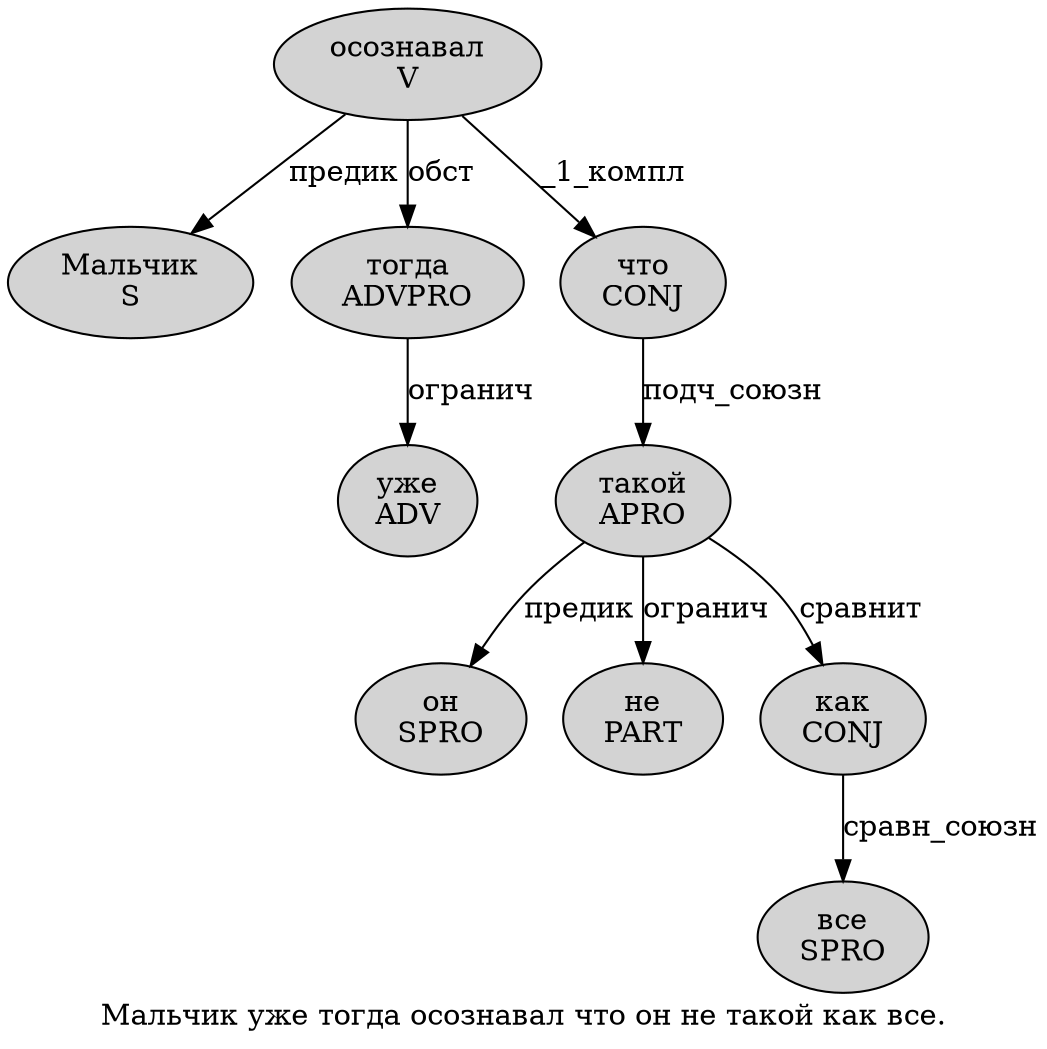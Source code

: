 digraph SENTENCE_4343 {
	graph [label="Мальчик уже тогда осознавал что он не такой как все."]
	node [style=filled]
		0 [label="Мальчик
S" color="" fillcolor=lightgray penwidth=1 shape=ellipse]
		1 [label="уже
ADV" color="" fillcolor=lightgray penwidth=1 shape=ellipse]
		2 [label="тогда
ADVPRO" color="" fillcolor=lightgray penwidth=1 shape=ellipse]
		3 [label="осознавал
V" color="" fillcolor=lightgray penwidth=1 shape=ellipse]
		4 [label="что
CONJ" color="" fillcolor=lightgray penwidth=1 shape=ellipse]
		5 [label="он
SPRO" color="" fillcolor=lightgray penwidth=1 shape=ellipse]
		6 [label="не
PART" color="" fillcolor=lightgray penwidth=1 shape=ellipse]
		7 [label="такой
APRO" color="" fillcolor=lightgray penwidth=1 shape=ellipse]
		8 [label="как
CONJ" color="" fillcolor=lightgray penwidth=1 shape=ellipse]
		9 [label="все
SPRO" color="" fillcolor=lightgray penwidth=1 shape=ellipse]
			3 -> 0 [label="предик"]
			3 -> 2 [label="обст"]
			3 -> 4 [label="_1_компл"]
			4 -> 7 [label="подч_союзн"]
			8 -> 9 [label="сравн_союзн"]
			7 -> 5 [label="предик"]
			7 -> 6 [label="огранич"]
			7 -> 8 [label="сравнит"]
			2 -> 1 [label="огранич"]
}